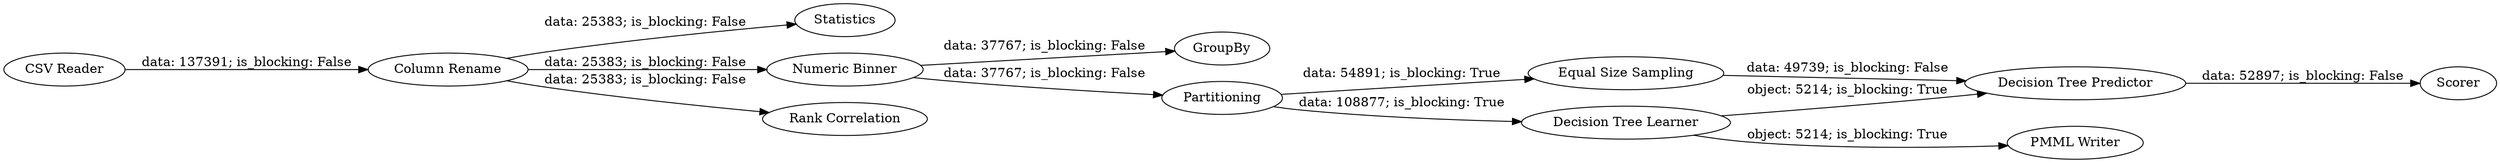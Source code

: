 digraph {
	"1949898052945886687_7" [label=Statistics]
	"1949898052945886687_17" [label=Scorer]
	"1949898052945886687_15" [label="Equal Size Sampling"]
	"-7515126430423777360_12" [label=GroupBy]
	"1949898052945886687_18" [label="PMML Writer"]
	"1949898052945886687_8" [label="Column Rename"]
	"1949898052945886687_1" [label="CSV Reader"]
	"1949898052945886687_16" [label="Decision Tree Predictor"]
	"1949898052945886687_14" [label="Decision Tree Learner"]
	"1949898052945886687_9" [label="Numeric Binner"]
	"1949898052945886687_3" [label=Partitioning]
	"1949898052945886687_13" [label="Rank Correlation"]
	"1949898052945886687_8" -> "1949898052945886687_9" [label="data: 25383; is_blocking: False"]
	"1949898052945886687_15" -> "1949898052945886687_16" [label="data: 49739; is_blocking: False"]
	"1949898052945886687_3" -> "1949898052945886687_15" [label="data: 54891; is_blocking: True"]
	"1949898052945886687_8" -> "1949898052945886687_7" [label="data: 25383; is_blocking: False"]
	"1949898052945886687_3" -> "1949898052945886687_14" [label="data: 108877; is_blocking: True"]
	"1949898052945886687_16" -> "1949898052945886687_17" [label="data: 52897; is_blocking: False"]
	"1949898052945886687_1" -> "1949898052945886687_8" [label="data: 137391; is_blocking: False"]
	"1949898052945886687_9" -> "1949898052945886687_3" [label="data: 37767; is_blocking: False"]
	"1949898052945886687_8" -> "1949898052945886687_13" [label="data: 25383; is_blocking: False"]
	"1949898052945886687_14" -> "1949898052945886687_16" [label="object: 5214; is_blocking: True"]
	"1949898052945886687_9" -> "-7515126430423777360_12" [label="data: 37767; is_blocking: False"]
	"1949898052945886687_14" -> "1949898052945886687_18" [label="object: 5214; is_blocking: True"]
	rankdir=LR
}
